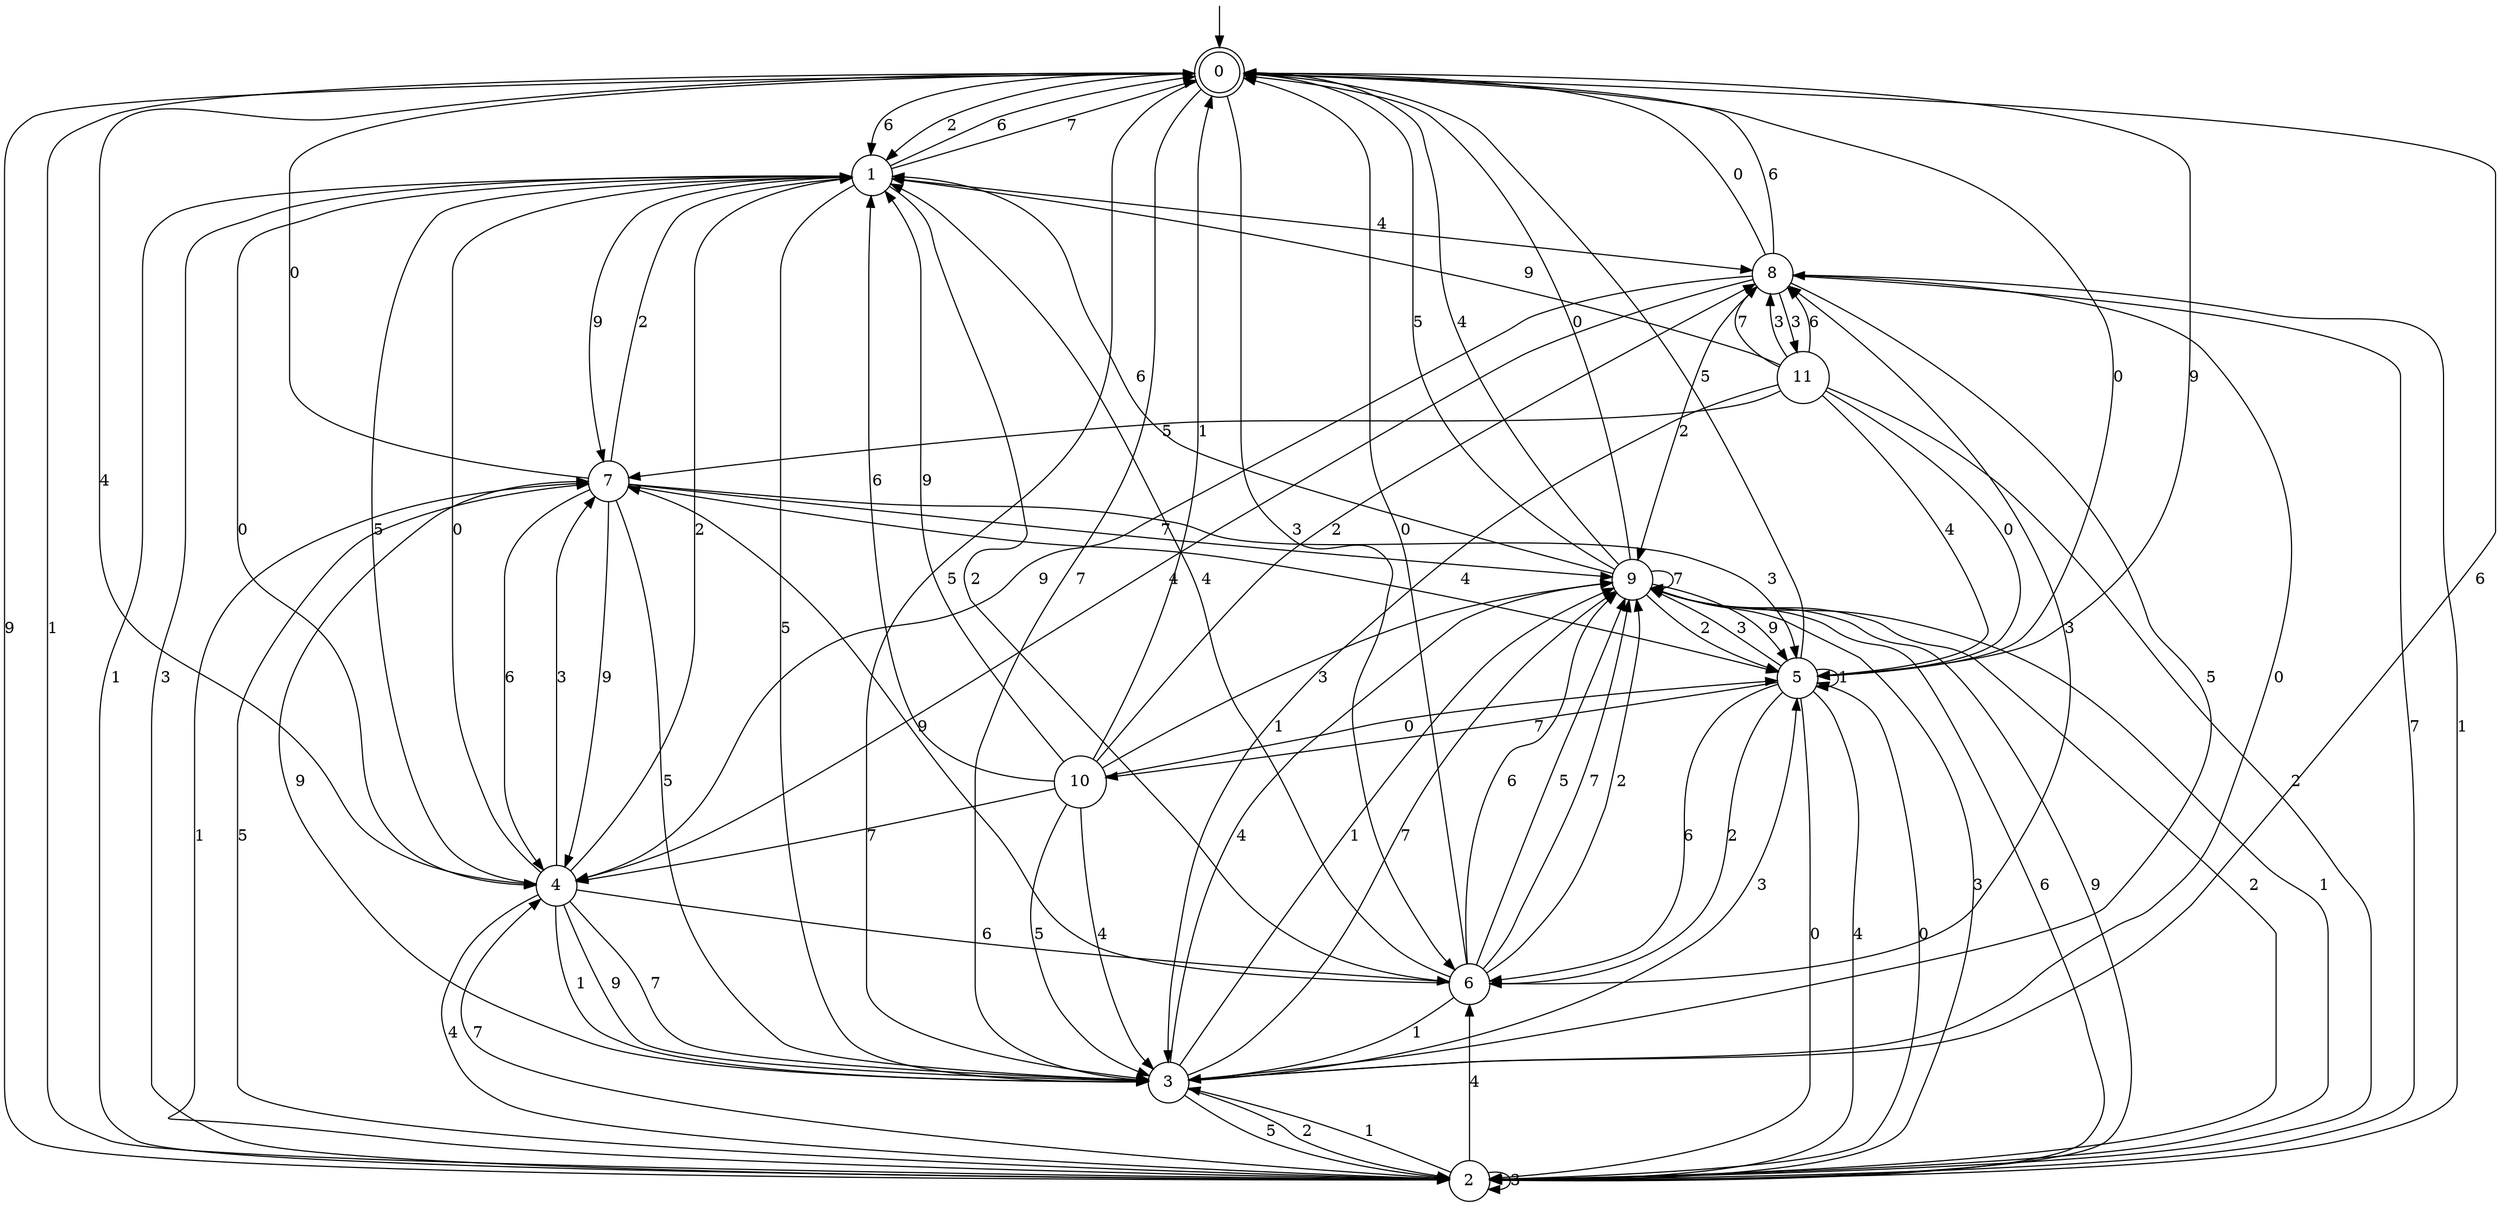 digraph g {

	s0 [shape="doublecircle" label="0"];
	s1 [shape="circle" label="1"];
	s2 [shape="circle" label="2"];
	s3 [shape="circle" label="3"];
	s4 [shape="circle" label="4"];
	s5 [shape="circle" label="5"];
	s6 [shape="circle" label="6"];
	s7 [shape="circle" label="7"];
	s8 [shape="circle" label="8"];
	s9 [shape="circle" label="9"];
	s10 [shape="circle" label="10"];
	s11 [shape="circle" label="11"];
	s0 -> s1 [label="6"];
	s0 -> s2 [label="9"];
	s0 -> s3 [label="5"];
	s0 -> s3 [label="7"];
	s0 -> s4 [label="4"];
	s0 -> s2 [label="1"];
	s0 -> s5 [label="0"];
	s0 -> s6 [label="3"];
	s0 -> s1 [label="2"];
	s1 -> s0 [label="6"];
	s1 -> s7 [label="9"];
	s1 -> s3 [label="5"];
	s1 -> s0 [label="7"];
	s1 -> s8 [label="4"];
	s1 -> s2 [label="1"];
	s1 -> s4 [label="0"];
	s1 -> s2 [label="3"];
	s1 -> s6 [label="2"];
	s2 -> s9 [label="6"];
	s2 -> s9 [label="9"];
	s2 -> s7 [label="5"];
	s2 -> s4 [label="7"];
	s2 -> s6 [label="4"];
	s2 -> s3 [label="1"];
	s2 -> s5 [label="0"];
	s2 -> s2 [label="3"];
	s2 -> s9 [label="2"];
	s3 -> s0 [label="6"];
	s3 -> s7 [label="9"];
	s3 -> s2 [label="5"];
	s3 -> s9 [label="7"];
	s3 -> s9 [label="4"];
	s3 -> s9 [label="1"];
	s3 -> s8 [label="0"];
	s3 -> s5 [label="3"];
	s3 -> s2 [label="2"];
	s4 -> s6 [label="6"];
	s4 -> s3 [label="9"];
	s4 -> s1 [label="5"];
	s4 -> s3 [label="7"];
	s4 -> s2 [label="4"];
	s4 -> s3 [label="1"];
	s4 -> s1 [label="0"];
	s4 -> s7 [label="3"];
	s4 -> s1 [label="2"];
	s5 -> s6 [label="6"];
	s5 -> s0 [label="9"];
	s5 -> s0 [label="5"];
	s5 -> s10 [label="7"];
	s5 -> s2 [label="4"];
	s5 -> s5 [label="1"];
	s5 -> s2 [label="0"];
	s5 -> s9 [label="3"];
	s5 -> s6 [label="2"];
	s6 -> s9 [label="6"];
	s6 -> s7 [label="9"];
	s6 -> s9 [label="5"];
	s6 -> s9 [label="7"];
	s6 -> s1 [label="4"];
	s6 -> s3 [label="1"];
	s6 -> s0 [label="0"];
	s6 -> s8 [label="3"];
	s6 -> s9 [label="2"];
	s7 -> s4 [label="6"];
	s7 -> s4 [label="9"];
	s7 -> s3 [label="5"];
	s7 -> s9 [label="7"];
	s7 -> s5 [label="4"];
	s7 -> s2 [label="1"];
	s7 -> s0 [label="0"];
	s7 -> s5 [label="3"];
	s7 -> s1 [label="2"];
	s8 -> s0 [label="6"];
	s8 -> s4 [label="9"];
	s8 -> s3 [label="5"];
	s8 -> s2 [label="7"];
	s8 -> s4 [label="4"];
	s8 -> s2 [label="1"];
	s8 -> s0 [label="0"];
	s8 -> s11 [label="3"];
	s8 -> s9 [label="2"];
	s9 -> s1 [label="6"];
	s9 -> s5 [label="9"];
	s9 -> s0 [label="5"];
	s9 -> s9 [label="7"];
	s9 -> s0 [label="4"];
	s9 -> s2 [label="1"];
	s9 -> s0 [label="0"];
	s9 -> s2 [label="3"];
	s9 -> s5 [label="2"];
	s10 -> s1 [label="6"];
	s10 -> s1 [label="9"];
	s10 -> s3 [label="5"];
	s10 -> s4 [label="7"];
	s10 -> s3 [label="4"];
	s10 -> s0 [label="1"];
	s10 -> s5 [label="0"];
	s10 -> s9 [label="3"];
	s10 -> s8 [label="2"];
	s11 -> s8 [label="6"];
	s11 -> s1 [label="9"];
	s11 -> s7 [label="5"];
	s11 -> s8 [label="7"];
	s11 -> s5 [label="4"];
	s11 -> s3 [label="1"];
	s11 -> s5 [label="0"];
	s11 -> s8 [label="3"];
	s11 -> s2 [label="2"];

__start0 [label="" shape="none" width="0" height="0"];
__start0 -> s0;

}

